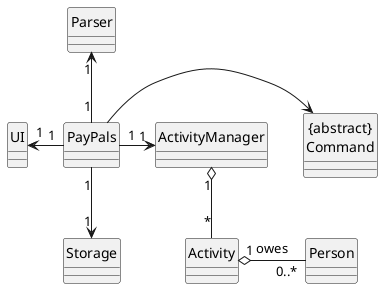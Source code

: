 @startuml
skinparam classAttributeIconSize 0
hide circle

class PayPals
class "{abstract}\nCommand"
class UI
class Storage
class Parser
class ActivityManager
class Activity
class Person

PayPals -> "{abstract}\nCommand"
PayPals "1" -d-> "1" Storage
PayPals "1" -l-> "1" UI
PayPals "1" -u-> "1" Parser
PayPals "1"-> "1" ActivityManager
ActivityManager "1" o-- "*" Activity
Activity "1" o-r- "0..*" Person : owes

@enduml
